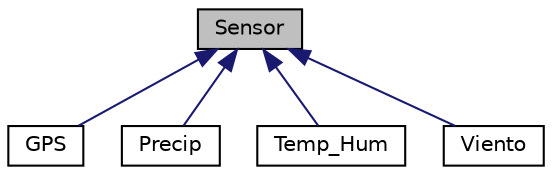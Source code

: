 digraph "Sensor"
{
  edge [fontname="Helvetica",fontsize="10",labelfontname="Helvetica",labelfontsize="10"];
  node [fontname="Helvetica",fontsize="10",shape=record];
  Node0 [label="Sensor",height=0.2,width=0.4,color="black", fillcolor="grey75", style="filled", fontcolor="black"];
  Node0 -> Node1 [dir="back",color="midnightblue",fontsize="10",style="solid",fontname="Helvetica"];
  Node1 [label="GPS",height=0.2,width=0.4,color="black", fillcolor="white", style="filled",URL="$class_g_p_s.html"];
  Node0 -> Node2 [dir="back",color="midnightblue",fontsize="10",style="solid",fontname="Helvetica"];
  Node2 [label="Precip",height=0.2,width=0.4,color="black", fillcolor="white", style="filled",URL="$class_precip.html"];
  Node0 -> Node3 [dir="back",color="midnightblue",fontsize="10",style="solid",fontname="Helvetica"];
  Node3 [label="Temp_Hum",height=0.2,width=0.4,color="black", fillcolor="white", style="filled",URL="$class_temp___hum.html"];
  Node0 -> Node4 [dir="back",color="midnightblue",fontsize="10",style="solid",fontname="Helvetica"];
  Node4 [label="Viento",height=0.2,width=0.4,color="black", fillcolor="white", style="filled",URL="$class_viento.html"];
}

